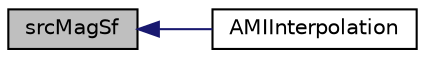 digraph "srcMagSf"
{
  bgcolor="transparent";
  edge [fontname="Helvetica",fontsize="10",labelfontname="Helvetica",labelfontsize="10"];
  node [fontname="Helvetica",fontsize="10",shape=record];
  rankdir="LR";
  Node1 [label="srcMagSf",height=0.2,width=0.4,color="black", fillcolor="grey75", style="filled", fontcolor="black"];
  Node1 -> Node2 [dir="back",color="midnightblue",fontsize="10",style="solid",fontname="Helvetica"];
  Node2 [label="AMIInterpolation",height=0.2,width=0.4,color="black",URL="$a00046.html#a92942b9e76cd71067cd6fe144911ebb1",tooltip="Construct from agglomeration of AMIInterpolation. Agglomeration. "];
}
